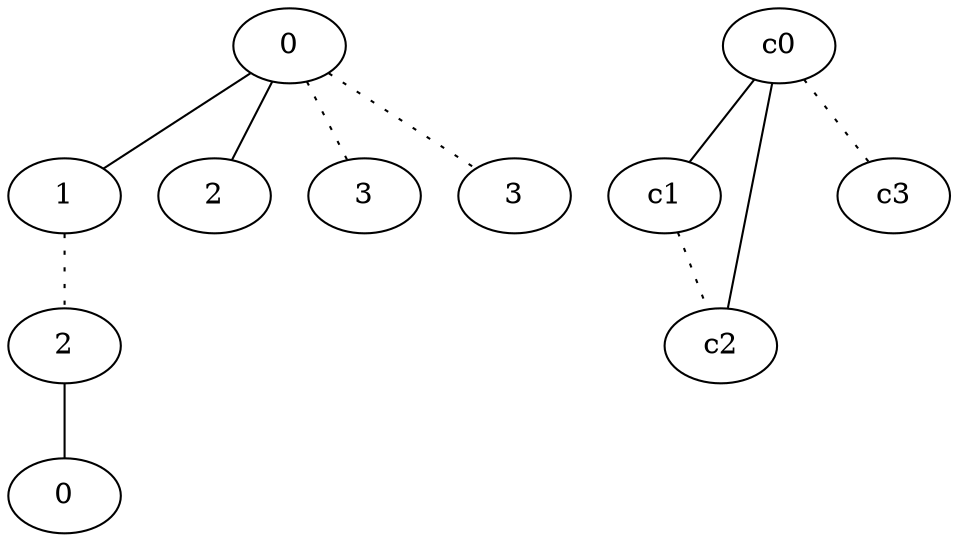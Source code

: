 graph {
a0[label=0];
a1[label=1];
a2[label=2];
a3[label=0];
a4[label=2];
a5[label=3];
a6[label=3];
a0 -- a1;
a0 -- a4;
a0 -- a5 [style=dotted];
a0 -- a6 [style=dotted];
a1 -- a2 [style=dotted];
a2 -- a3;
c0 -- c1;
c0 -- c2;
c0 -- c3 [style=dotted];
c1 -- c2 [style=dotted];
}
